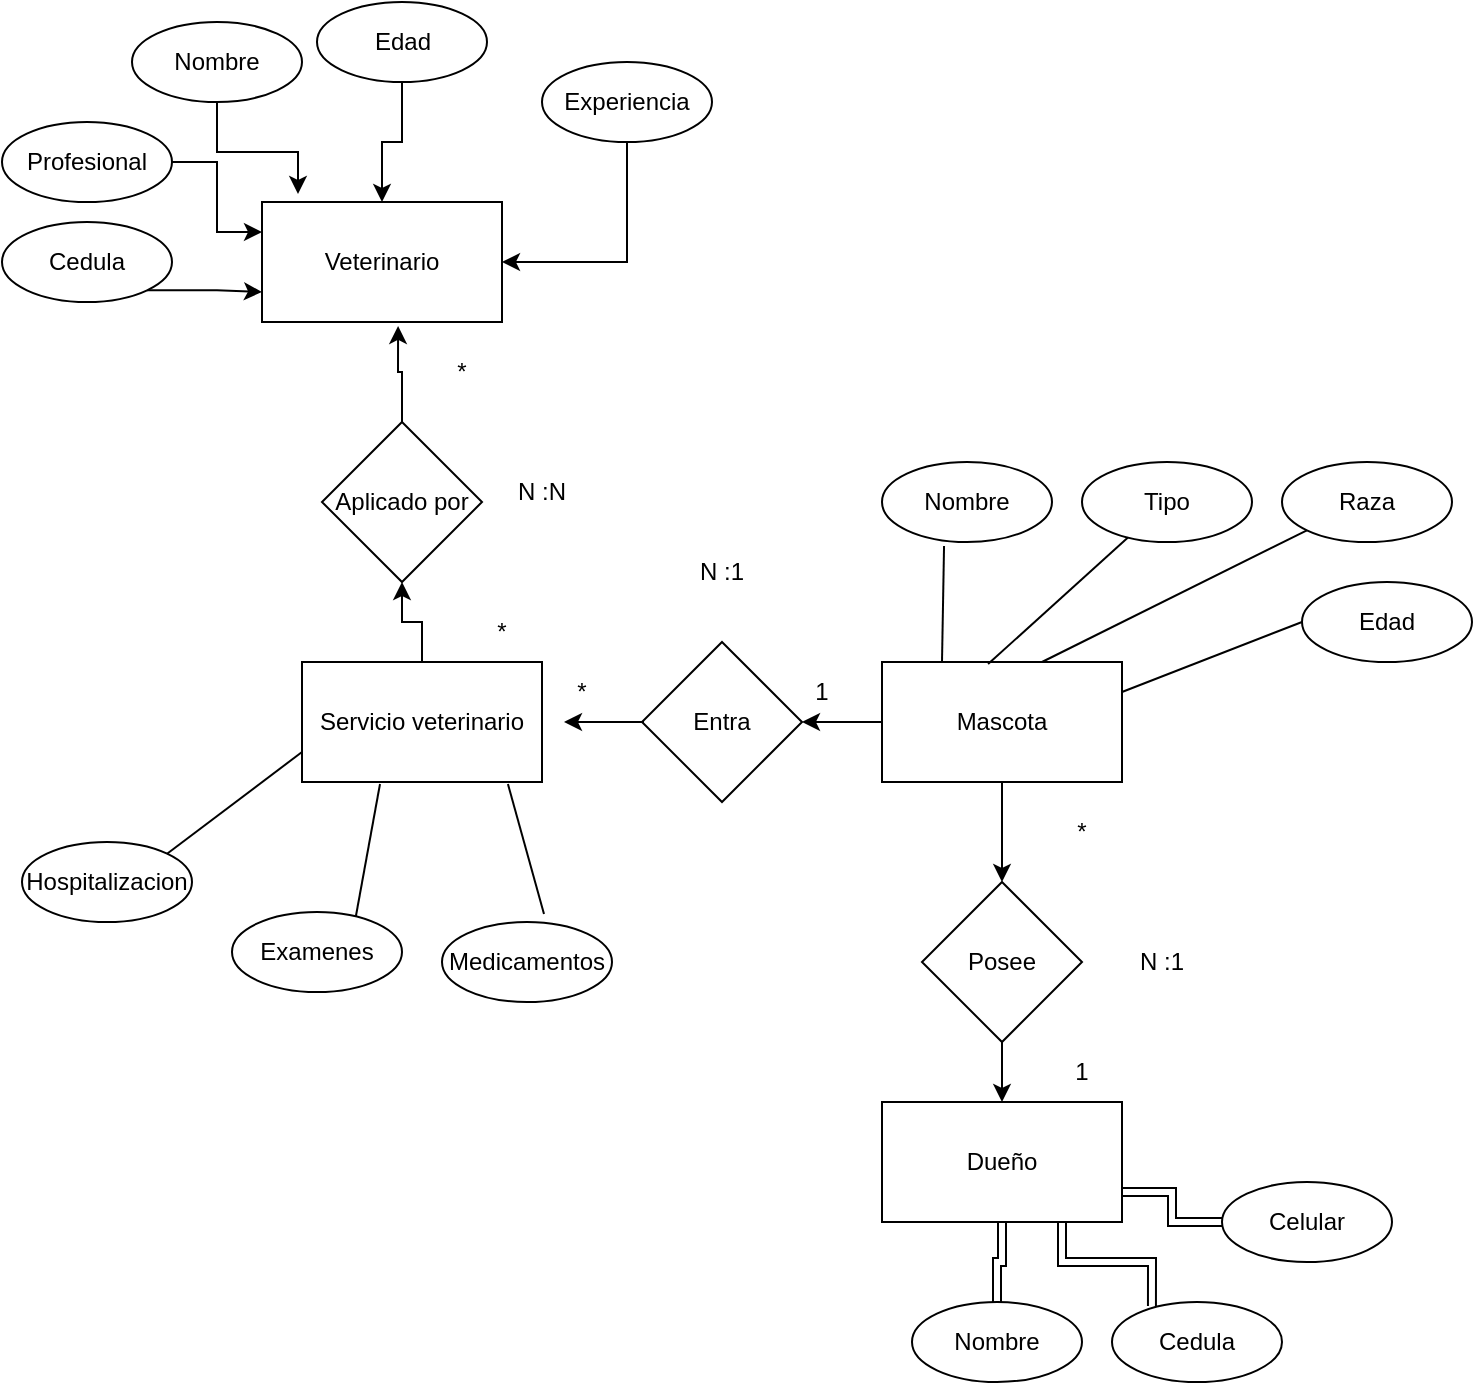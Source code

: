 <mxfile version="21.6.2" type="device">
  <diagram id="R2lEEEUBdFMjLlhIrx00" name="Page-1">
    <mxGraphModel dx="1434" dy="768" grid="1" gridSize="10" guides="1" tooltips="1" connect="1" arrows="1" fold="1" page="1" pageScale="1" pageWidth="850" pageHeight="1100" math="0" shadow="0" extFonts="Permanent Marker^https://fonts.googleapis.com/css?family=Permanent+Marker">
      <root>
        <mxCell id="0" />
        <mxCell id="1" parent="0" />
        <mxCell id="02KtrUgMNeAOrGU4ToPw-22" style="edgeStyle=orthogonalEdgeStyle;rounded=0;orthogonalLoop=1;jettySize=auto;html=1;exitX=0.5;exitY=1;exitDx=0;exitDy=0;entryX=0.5;entryY=0;entryDx=0;entryDy=0;" edge="1" parent="1" source="02KtrUgMNeAOrGU4ToPw-2" target="02KtrUgMNeAOrGU4ToPw-20">
          <mxGeometry relative="1" as="geometry" />
        </mxCell>
        <mxCell id="02KtrUgMNeAOrGU4ToPw-2" value="Mascota" style="rounded=0;whiteSpace=wrap;html=1;" vertex="1" parent="1">
          <mxGeometry x="470" y="470" width="120" height="60" as="geometry" />
        </mxCell>
        <mxCell id="02KtrUgMNeAOrGU4ToPw-37" style="edgeStyle=orthogonalEdgeStyle;rounded=0;orthogonalLoop=1;jettySize=auto;html=1;exitX=0.5;exitY=0;exitDx=0;exitDy=0;entryX=0.5;entryY=1;entryDx=0;entryDy=0;" edge="1" parent="1" source="02KtrUgMNeAOrGU4ToPw-3" target="02KtrUgMNeAOrGU4ToPw-35">
          <mxGeometry relative="1" as="geometry" />
        </mxCell>
        <mxCell id="02KtrUgMNeAOrGU4ToPw-3" value="Servicio veterinario" style="rounded=0;whiteSpace=wrap;html=1;" vertex="1" parent="1">
          <mxGeometry x="180" y="470" width="120" height="60" as="geometry" />
        </mxCell>
        <mxCell id="02KtrUgMNeAOrGU4ToPw-4" value="Entra" style="rhombus;whiteSpace=wrap;html=1;" vertex="1" parent="1">
          <mxGeometry x="350" y="460" width="80" height="80" as="geometry" />
        </mxCell>
        <mxCell id="02KtrUgMNeAOrGU4ToPw-6" value="" style="curved=1;endArrow=classic;html=1;rounded=0;exitX=0;exitY=0.5;exitDx=0;exitDy=0;entryX=1;entryY=0.5;entryDx=0;entryDy=0;" edge="1" parent="1" source="02KtrUgMNeAOrGU4ToPw-2" target="02KtrUgMNeAOrGU4ToPw-4">
          <mxGeometry width="50" height="50" relative="1" as="geometry">
            <mxPoint x="340" y="580" as="sourcePoint" />
            <mxPoint x="390" y="530" as="targetPoint" />
            <Array as="points">
              <mxPoint x="450" y="500" />
            </Array>
          </mxGeometry>
        </mxCell>
        <mxCell id="02KtrUgMNeAOrGU4ToPw-7" value="" style="curved=1;endArrow=classic;html=1;rounded=0;exitX=0;exitY=0.5;exitDx=0;exitDy=0;entryX=1;entryY=0.5;entryDx=0;entryDy=0;" edge="1" parent="1">
          <mxGeometry width="50" height="50" relative="1" as="geometry">
            <mxPoint x="351" y="500" as="sourcePoint" />
            <mxPoint x="311" y="500" as="targetPoint" />
            <Array as="points">
              <mxPoint x="331" y="500" />
            </Array>
          </mxGeometry>
        </mxCell>
        <mxCell id="02KtrUgMNeAOrGU4ToPw-8" value="N :1" style="text;html=1;strokeColor=none;fillColor=none;align=center;verticalAlign=middle;whiteSpace=wrap;rounded=0;" vertex="1" parent="1">
          <mxGeometry x="360" y="410" width="60" height="30" as="geometry" />
        </mxCell>
        <mxCell id="02KtrUgMNeAOrGU4ToPw-9" value="*" style="text;html=1;strokeColor=none;fillColor=none;align=center;verticalAlign=middle;whiteSpace=wrap;rounded=0;" vertex="1" parent="1">
          <mxGeometry x="290" y="470" width="60" height="30" as="geometry" />
        </mxCell>
        <mxCell id="02KtrUgMNeAOrGU4ToPw-10" value="1" style="text;html=1;strokeColor=none;fillColor=none;align=center;verticalAlign=middle;whiteSpace=wrap;rounded=0;" vertex="1" parent="1">
          <mxGeometry x="410" y="470" width="60" height="30" as="geometry" />
        </mxCell>
        <mxCell id="02KtrUgMNeAOrGU4ToPw-11" value="Nombre" style="ellipse;whiteSpace=wrap;html=1;" vertex="1" parent="1">
          <mxGeometry x="470" y="370" width="85" height="40" as="geometry" />
        </mxCell>
        <mxCell id="02KtrUgMNeAOrGU4ToPw-12" value="Tipo" style="ellipse;whiteSpace=wrap;html=1;" vertex="1" parent="1">
          <mxGeometry x="570" y="370" width="85" height="40" as="geometry" />
        </mxCell>
        <mxCell id="02KtrUgMNeAOrGU4ToPw-13" value="Raza" style="ellipse;whiteSpace=wrap;html=1;" vertex="1" parent="1">
          <mxGeometry x="670" y="370" width="85" height="40" as="geometry" />
        </mxCell>
        <mxCell id="02KtrUgMNeAOrGU4ToPw-14" value="Edad" style="ellipse;whiteSpace=wrap;html=1;" vertex="1" parent="1">
          <mxGeometry x="680" y="430" width="85" height="40" as="geometry" />
        </mxCell>
        <mxCell id="02KtrUgMNeAOrGU4ToPw-15" value="" style="endArrow=none;html=1;rounded=0;exitX=0.25;exitY=0;exitDx=0;exitDy=0;entryX=0.365;entryY=1.05;entryDx=0;entryDy=0;entryPerimeter=0;" edge="1" parent="1" source="02KtrUgMNeAOrGU4ToPw-2" target="02KtrUgMNeAOrGU4ToPw-11">
          <mxGeometry width="50" height="50" relative="1" as="geometry">
            <mxPoint x="520" y="580" as="sourcePoint" />
            <mxPoint x="570" y="530" as="targetPoint" />
          </mxGeometry>
        </mxCell>
        <mxCell id="02KtrUgMNeAOrGU4ToPw-16" value="" style="endArrow=none;html=1;rounded=0;exitX=0.442;exitY=0.017;exitDx=0;exitDy=0;exitPerimeter=0;" edge="1" parent="1" source="02KtrUgMNeAOrGU4ToPw-2" target="02KtrUgMNeAOrGU4ToPw-12">
          <mxGeometry width="50" height="50" relative="1" as="geometry">
            <mxPoint x="530" y="460" as="sourcePoint" />
            <mxPoint x="511" y="422" as="targetPoint" />
          </mxGeometry>
        </mxCell>
        <mxCell id="02KtrUgMNeAOrGU4ToPw-17" value="" style="endArrow=none;html=1;rounded=0;entryX=0;entryY=1;entryDx=0;entryDy=0;" edge="1" parent="1" target="02KtrUgMNeAOrGU4ToPw-13">
          <mxGeometry width="50" height="50" relative="1" as="geometry">
            <mxPoint x="550" y="470" as="sourcePoint" />
            <mxPoint x="603" y="418" as="targetPoint" />
          </mxGeometry>
        </mxCell>
        <mxCell id="02KtrUgMNeAOrGU4ToPw-18" value="" style="endArrow=none;html=1;rounded=0;entryX=0;entryY=0.5;entryDx=0;entryDy=0;exitX=1;exitY=0.25;exitDx=0;exitDy=0;" edge="1" parent="1" source="02KtrUgMNeAOrGU4ToPw-2">
          <mxGeometry width="50" height="50" relative="1" as="geometry">
            <mxPoint x="560" y="480" as="sourcePoint" />
            <mxPoint x="680" y="450" as="targetPoint" />
          </mxGeometry>
        </mxCell>
        <mxCell id="02KtrUgMNeAOrGU4ToPw-24" style="edgeStyle=orthogonalEdgeStyle;rounded=0;orthogonalLoop=1;jettySize=auto;html=1;exitX=0.5;exitY=1;exitDx=0;exitDy=0;entryX=0.5;entryY=0;entryDx=0;entryDy=0;" edge="1" parent="1" source="02KtrUgMNeAOrGU4ToPw-20" target="02KtrUgMNeAOrGU4ToPw-23">
          <mxGeometry relative="1" as="geometry" />
        </mxCell>
        <mxCell id="02KtrUgMNeAOrGU4ToPw-20" value="Posee" style="rhombus;whiteSpace=wrap;html=1;" vertex="1" parent="1">
          <mxGeometry x="490" y="580" width="80" height="80" as="geometry" />
        </mxCell>
        <mxCell id="02KtrUgMNeAOrGU4ToPw-32" style="edgeStyle=orthogonalEdgeStyle;rounded=0;orthogonalLoop=1;jettySize=auto;html=1;exitX=1;exitY=0.75;exitDx=0;exitDy=0;entryX=0;entryY=0.5;entryDx=0;entryDy=0;verticalAlign=middle;shape=link;" edge="1" parent="1" source="02KtrUgMNeAOrGU4ToPw-23" target="02KtrUgMNeAOrGU4ToPw-29">
          <mxGeometry relative="1" as="geometry" />
        </mxCell>
        <mxCell id="02KtrUgMNeAOrGU4ToPw-33" style="edgeStyle=orthogonalEdgeStyle;rounded=0;orthogonalLoop=1;jettySize=auto;html=1;exitX=0.5;exitY=1;exitDx=0;exitDy=0;entryX=0.5;entryY=0;entryDx=0;entryDy=0;shape=link;" edge="1" parent="1" source="02KtrUgMNeAOrGU4ToPw-23" target="02KtrUgMNeAOrGU4ToPw-27">
          <mxGeometry relative="1" as="geometry" />
        </mxCell>
        <mxCell id="02KtrUgMNeAOrGU4ToPw-34" style="edgeStyle=orthogonalEdgeStyle;rounded=0;orthogonalLoop=1;jettySize=auto;html=1;exitX=0.75;exitY=1;exitDx=0;exitDy=0;entryX=0.235;entryY=0.05;entryDx=0;entryDy=0;entryPerimeter=0;shape=link;" edge="1" parent="1" source="02KtrUgMNeAOrGU4ToPw-23" target="02KtrUgMNeAOrGU4ToPw-28">
          <mxGeometry relative="1" as="geometry" />
        </mxCell>
        <mxCell id="02KtrUgMNeAOrGU4ToPw-23" value="Dueño" style="rounded=0;whiteSpace=wrap;html=1;" vertex="1" parent="1">
          <mxGeometry x="470" y="690" width="120" height="60" as="geometry" />
        </mxCell>
        <mxCell id="02KtrUgMNeAOrGU4ToPw-25" value="*" style="text;html=1;strokeColor=none;fillColor=none;align=center;verticalAlign=middle;whiteSpace=wrap;rounded=0;" vertex="1" parent="1">
          <mxGeometry x="540" y="540" width="60" height="30" as="geometry" />
        </mxCell>
        <mxCell id="02KtrUgMNeAOrGU4ToPw-26" value="1" style="text;html=1;strokeColor=none;fillColor=none;align=center;verticalAlign=middle;whiteSpace=wrap;rounded=0;" vertex="1" parent="1">
          <mxGeometry x="540" y="660" width="60" height="30" as="geometry" />
        </mxCell>
        <mxCell id="02KtrUgMNeAOrGU4ToPw-27" value="Nombre" style="ellipse;whiteSpace=wrap;html=1;" vertex="1" parent="1">
          <mxGeometry x="485" y="790" width="85" height="40" as="geometry" />
        </mxCell>
        <mxCell id="02KtrUgMNeAOrGU4ToPw-28" value="Cedula" style="ellipse;whiteSpace=wrap;html=1;" vertex="1" parent="1">
          <mxGeometry x="585" y="790" width="85" height="40" as="geometry" />
        </mxCell>
        <mxCell id="02KtrUgMNeAOrGU4ToPw-29" value="Celular" style="ellipse;whiteSpace=wrap;html=1;" vertex="1" parent="1">
          <mxGeometry x="640" y="730" width="85" height="40" as="geometry" />
        </mxCell>
        <mxCell id="02KtrUgMNeAOrGU4ToPw-38" style="edgeStyle=orthogonalEdgeStyle;rounded=0;orthogonalLoop=1;jettySize=auto;html=1;exitX=0.5;exitY=0;exitDx=0;exitDy=0;entryX=0.567;entryY=1.033;entryDx=0;entryDy=0;entryPerimeter=0;" edge="1" parent="1" source="02KtrUgMNeAOrGU4ToPw-35" target="02KtrUgMNeAOrGU4ToPw-36">
          <mxGeometry relative="1" as="geometry" />
        </mxCell>
        <mxCell id="02KtrUgMNeAOrGU4ToPw-35" value="Aplicado por" style="rhombus;whiteSpace=wrap;html=1;" vertex="1" parent="1">
          <mxGeometry x="190" y="350" width="80" height="80" as="geometry" />
        </mxCell>
        <mxCell id="02KtrUgMNeAOrGU4ToPw-36" value="Veterinario" style="rounded=0;whiteSpace=wrap;html=1;" vertex="1" parent="1">
          <mxGeometry x="160" y="240" width="120" height="60" as="geometry" />
        </mxCell>
        <mxCell id="02KtrUgMNeAOrGU4ToPw-39" value="*" style="text;html=1;strokeColor=none;fillColor=none;align=center;verticalAlign=middle;whiteSpace=wrap;rounded=0;" vertex="1" parent="1">
          <mxGeometry x="250" y="440" width="60" height="30" as="geometry" />
        </mxCell>
        <mxCell id="02KtrUgMNeAOrGU4ToPw-40" value="*" style="text;html=1;strokeColor=none;fillColor=none;align=center;verticalAlign=middle;whiteSpace=wrap;rounded=0;" vertex="1" parent="1">
          <mxGeometry x="230" y="310" width="60" height="30" as="geometry" />
        </mxCell>
        <mxCell id="02KtrUgMNeAOrGU4ToPw-41" value="N :N" style="text;html=1;strokeColor=none;fillColor=none;align=center;verticalAlign=middle;whiteSpace=wrap;rounded=0;" vertex="1" parent="1">
          <mxGeometry x="270" y="370" width="60" height="30" as="geometry" />
        </mxCell>
        <mxCell id="02KtrUgMNeAOrGU4ToPw-42" value="N :1" style="text;html=1;strokeColor=none;fillColor=none;align=center;verticalAlign=middle;whiteSpace=wrap;rounded=0;" vertex="1" parent="1">
          <mxGeometry x="580" y="605" width="60" height="30" as="geometry" />
        </mxCell>
        <mxCell id="02KtrUgMNeAOrGU4ToPw-43" value="Medicamentos" style="ellipse;whiteSpace=wrap;html=1;" vertex="1" parent="1">
          <mxGeometry x="250" y="600" width="85" height="40" as="geometry" />
        </mxCell>
        <mxCell id="02KtrUgMNeAOrGU4ToPw-44" value="Examenes" style="ellipse;whiteSpace=wrap;html=1;" vertex="1" parent="1">
          <mxGeometry x="145" y="595" width="85" height="40" as="geometry" />
        </mxCell>
        <mxCell id="02KtrUgMNeAOrGU4ToPw-45" value="Hospitalizacion" style="ellipse;whiteSpace=wrap;html=1;" vertex="1" parent="1">
          <mxGeometry x="40" y="560" width="85" height="40" as="geometry" />
        </mxCell>
        <mxCell id="02KtrUgMNeAOrGU4ToPw-46" value="" style="endArrow=none;html=1;rounded=0;exitX=0.6;exitY=-0.1;exitDx=0;exitDy=0;entryX=0.858;entryY=1.017;entryDx=0;entryDy=0;entryPerimeter=0;exitPerimeter=0;" edge="1" parent="1" source="02KtrUgMNeAOrGU4ToPw-43" target="02KtrUgMNeAOrGU4ToPw-3">
          <mxGeometry width="50" height="50" relative="1" as="geometry">
            <mxPoint x="300" y="588" as="sourcePoint" />
            <mxPoint x="301" y="530" as="targetPoint" />
          </mxGeometry>
        </mxCell>
        <mxCell id="02KtrUgMNeAOrGU4ToPw-47" value="" style="endArrow=none;html=1;rounded=0;exitX=0.729;exitY=0.05;exitDx=0;exitDy=0;entryX=0.325;entryY=1.017;entryDx=0;entryDy=0;entryPerimeter=0;exitPerimeter=0;" edge="1" parent="1" source="02KtrUgMNeAOrGU4ToPw-44" target="02KtrUgMNeAOrGU4ToPw-3">
          <mxGeometry width="50" height="50" relative="1" as="geometry">
            <mxPoint x="218" y="600" as="sourcePoint" />
            <mxPoint x="200" y="535" as="targetPoint" />
          </mxGeometry>
        </mxCell>
        <mxCell id="02KtrUgMNeAOrGU4ToPw-48" value="" style="endArrow=none;html=1;rounded=0;exitX=1;exitY=0;exitDx=0;exitDy=0;entryX=0;entryY=0.75;entryDx=0;entryDy=0;" edge="1" parent="1" source="02KtrUgMNeAOrGU4ToPw-45" target="02KtrUgMNeAOrGU4ToPw-3">
          <mxGeometry width="50" height="50" relative="1" as="geometry">
            <mxPoint x="145" y="580" as="sourcePoint" />
            <mxPoint x="157" y="514" as="targetPoint" />
          </mxGeometry>
        </mxCell>
        <mxCell id="02KtrUgMNeAOrGU4ToPw-58" style="edgeStyle=orthogonalEdgeStyle;rounded=0;orthogonalLoop=1;jettySize=auto;html=1;exitX=1;exitY=1;exitDx=0;exitDy=0;entryX=0;entryY=0.75;entryDx=0;entryDy=0;" edge="1" parent="1" source="02KtrUgMNeAOrGU4ToPw-49" target="02KtrUgMNeAOrGU4ToPw-36">
          <mxGeometry relative="1" as="geometry" />
        </mxCell>
        <mxCell id="02KtrUgMNeAOrGU4ToPw-49" value="Cedula" style="ellipse;whiteSpace=wrap;html=1;" vertex="1" parent="1">
          <mxGeometry x="30" y="250" width="85" height="40" as="geometry" />
        </mxCell>
        <mxCell id="02KtrUgMNeAOrGU4ToPw-57" style="edgeStyle=orthogonalEdgeStyle;rounded=0;orthogonalLoop=1;jettySize=auto;html=1;exitX=1;exitY=0.5;exitDx=0;exitDy=0;entryX=0;entryY=0.25;entryDx=0;entryDy=0;" edge="1" parent="1" source="02KtrUgMNeAOrGU4ToPw-50" target="02KtrUgMNeAOrGU4ToPw-36">
          <mxGeometry relative="1" as="geometry" />
        </mxCell>
        <mxCell id="02KtrUgMNeAOrGU4ToPw-50" value="Profesional" style="ellipse;whiteSpace=wrap;html=1;" vertex="1" parent="1">
          <mxGeometry x="30" y="200" width="85" height="40" as="geometry" />
        </mxCell>
        <mxCell id="02KtrUgMNeAOrGU4ToPw-56" style="edgeStyle=orthogonalEdgeStyle;rounded=0;orthogonalLoop=1;jettySize=auto;html=1;exitX=0.5;exitY=1;exitDx=0;exitDy=0;entryX=0.15;entryY=-0.067;entryDx=0;entryDy=0;entryPerimeter=0;" edge="1" parent="1" source="02KtrUgMNeAOrGU4ToPw-51" target="02KtrUgMNeAOrGU4ToPw-36">
          <mxGeometry relative="1" as="geometry" />
        </mxCell>
        <mxCell id="02KtrUgMNeAOrGU4ToPw-51" value="Nombre" style="ellipse;whiteSpace=wrap;html=1;" vertex="1" parent="1">
          <mxGeometry x="95" y="150" width="85" height="40" as="geometry" />
        </mxCell>
        <mxCell id="02KtrUgMNeAOrGU4ToPw-55" style="edgeStyle=orthogonalEdgeStyle;rounded=0;orthogonalLoop=1;jettySize=auto;html=1;exitX=0.5;exitY=1;exitDx=0;exitDy=0;" edge="1" parent="1" source="02KtrUgMNeAOrGU4ToPw-52" target="02KtrUgMNeAOrGU4ToPw-36">
          <mxGeometry relative="1" as="geometry" />
        </mxCell>
        <mxCell id="02KtrUgMNeAOrGU4ToPw-52" value="Edad" style="ellipse;whiteSpace=wrap;html=1;" vertex="1" parent="1">
          <mxGeometry x="187.5" y="140" width="85" height="40" as="geometry" />
        </mxCell>
        <mxCell id="02KtrUgMNeAOrGU4ToPw-54" style="edgeStyle=orthogonalEdgeStyle;rounded=0;orthogonalLoop=1;jettySize=auto;html=1;exitX=0.5;exitY=1;exitDx=0;exitDy=0;entryX=1;entryY=0.5;entryDx=0;entryDy=0;" edge="1" parent="1" source="02KtrUgMNeAOrGU4ToPw-53" target="02KtrUgMNeAOrGU4ToPw-36">
          <mxGeometry relative="1" as="geometry" />
        </mxCell>
        <mxCell id="02KtrUgMNeAOrGU4ToPw-53" value="Experiencia" style="ellipse;whiteSpace=wrap;html=1;" vertex="1" parent="1">
          <mxGeometry x="300" y="170" width="85" height="40" as="geometry" />
        </mxCell>
      </root>
    </mxGraphModel>
  </diagram>
</mxfile>
